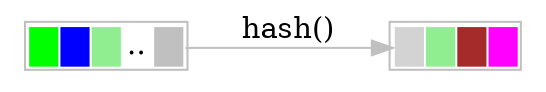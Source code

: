 digraph hashfunc {

rankdir=LR;
/*

"X" [style=dashed,color=red,shape=circle];
"Y" [style=dashed,color=red,shape=circle];


"X"->"Y" [label="hash(X)"];
*/



    node1
    [
        shape = none
        label = <<table border="1" cellspacing="1" color="gray">
                    <tr>
                    <td align="left" port="port1" border="0" bgcolor="green">  </td>
                    <td align="left" port="port2" border="0" bgcolor="blue">  </td>
                    <td align="left" port="port3" border="0" bgcolor="lightgreen">  </td>
                    <td align="center" port="port4" border="0" bgcolor="white">..</td>
                    <td align="left" port="port5" border="0" bgcolor="grey">  </td>
                    </tr>
                </table>>
    ]



    node2
    [
        shape = none
        label = <<table border="1" cellspacing="1" color="gray">
                    <tr>
                    <td align="left" port="port1" border="0" bgcolor="lightgray">  </td>
                    <td align="left" port="port2" border="0" bgcolor="lightgreen">  </td>
                    <td align="center" port="port3" border="0" bgcolor="brown">  </td>
                    <td align="left" port="port4" border="0" bgcolor="magenta">  </td>
                    </tr>
                </table>>
    ]


  node1:port5->node2:port1 [label="hash()",color="gray"];


}